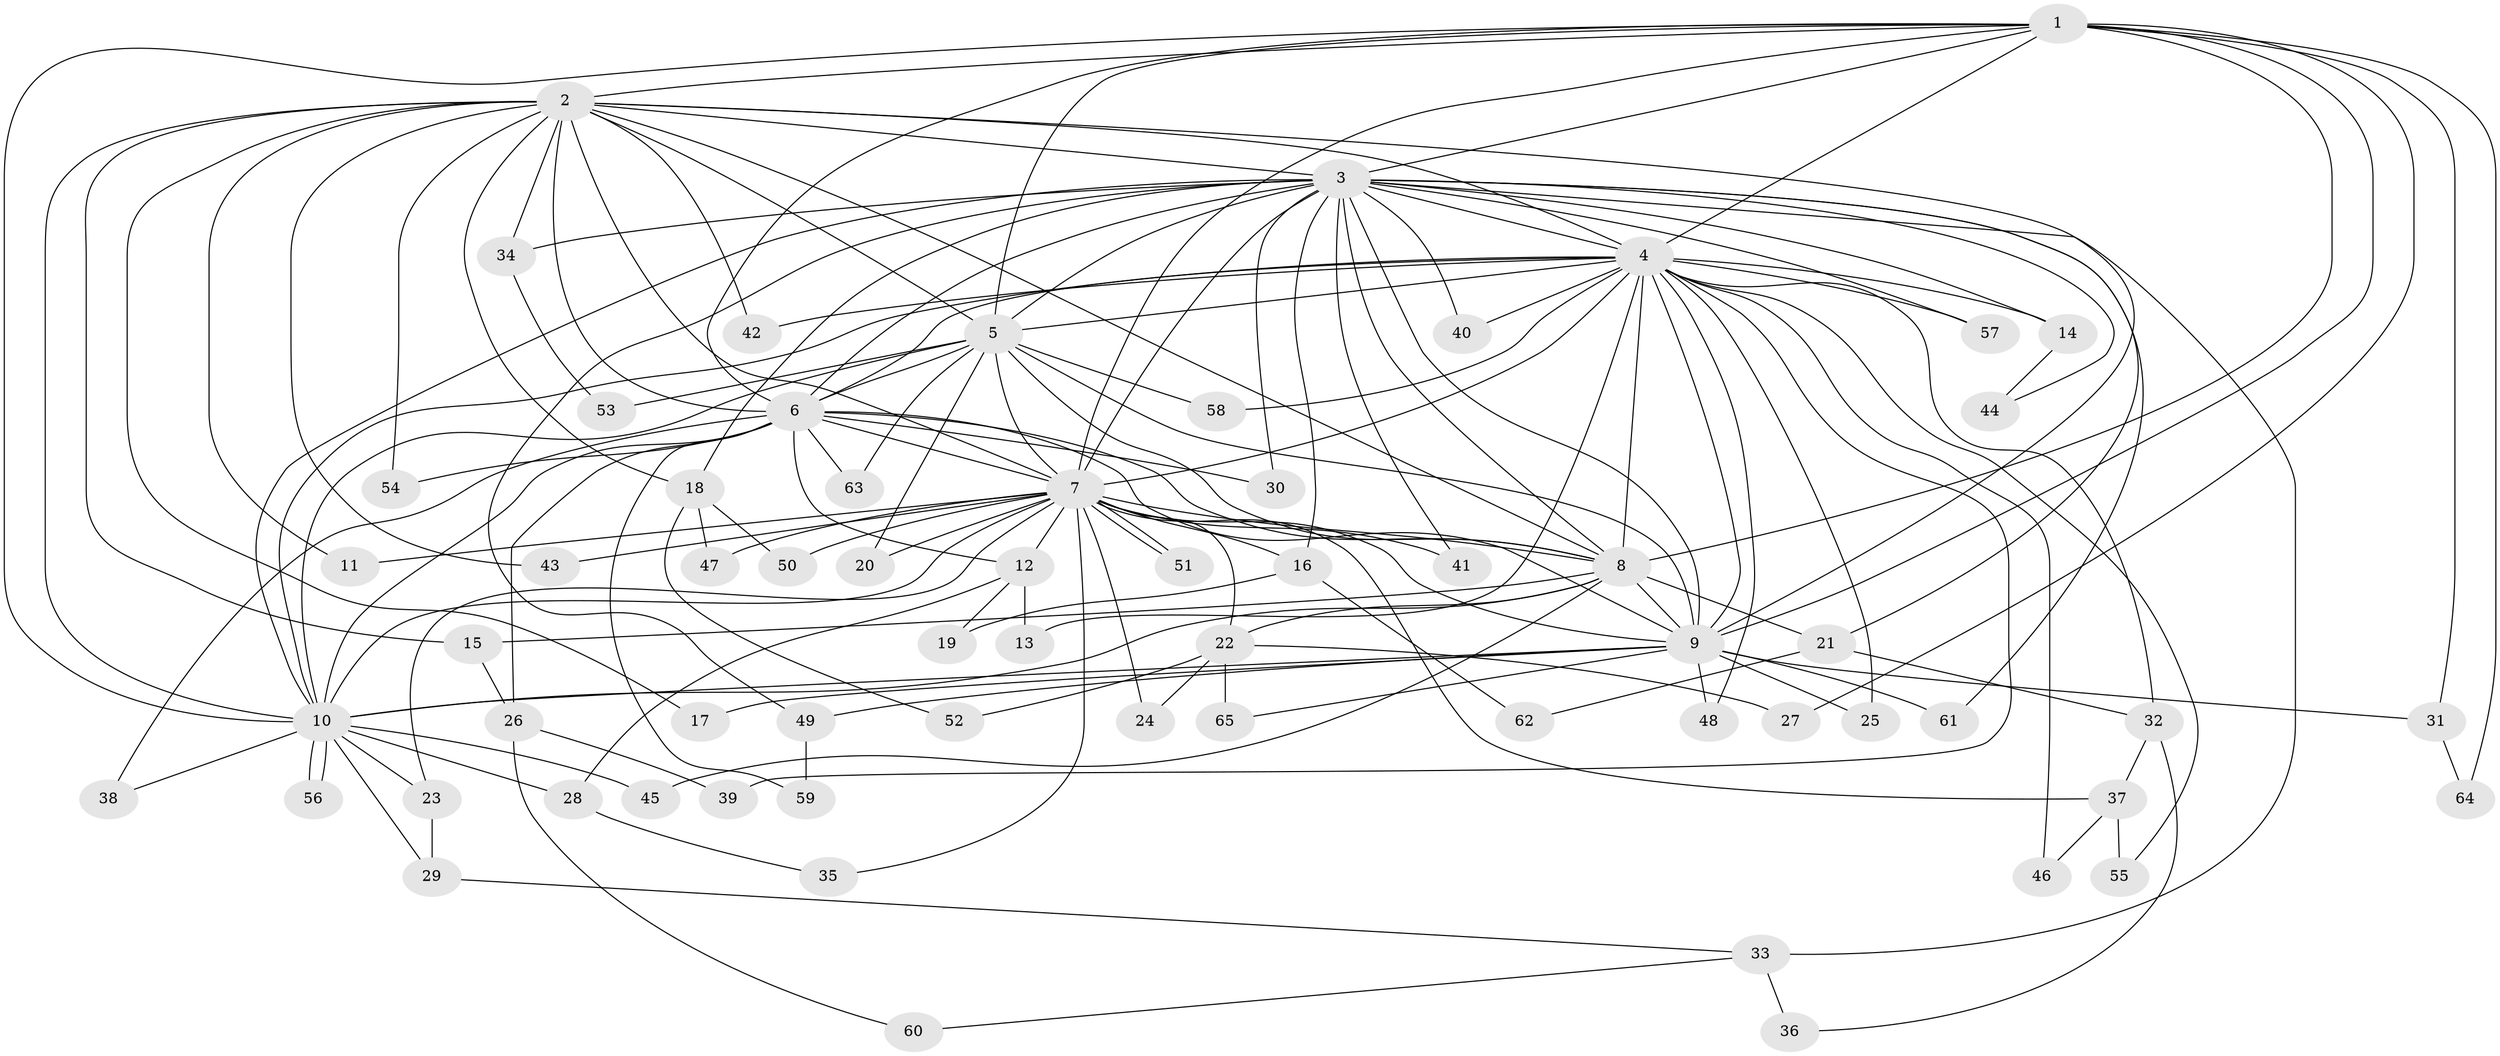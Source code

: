// Generated by graph-tools (version 1.1) at 2025/25/03/09/25 03:25:37]
// undirected, 65 vertices, 155 edges
graph export_dot {
graph [start="1"]
  node [color=gray90,style=filled];
  1;
  2;
  3;
  4;
  5;
  6;
  7;
  8;
  9;
  10;
  11;
  12;
  13;
  14;
  15;
  16;
  17;
  18;
  19;
  20;
  21;
  22;
  23;
  24;
  25;
  26;
  27;
  28;
  29;
  30;
  31;
  32;
  33;
  34;
  35;
  36;
  37;
  38;
  39;
  40;
  41;
  42;
  43;
  44;
  45;
  46;
  47;
  48;
  49;
  50;
  51;
  52;
  53;
  54;
  55;
  56;
  57;
  58;
  59;
  60;
  61;
  62;
  63;
  64;
  65;
  1 -- 2;
  1 -- 3;
  1 -- 4;
  1 -- 5;
  1 -- 6;
  1 -- 7;
  1 -- 8;
  1 -- 9;
  1 -- 10;
  1 -- 27;
  1 -- 31;
  1 -- 64;
  2 -- 3;
  2 -- 4;
  2 -- 5;
  2 -- 6;
  2 -- 7;
  2 -- 8;
  2 -- 9;
  2 -- 10;
  2 -- 11;
  2 -- 15;
  2 -- 17;
  2 -- 18;
  2 -- 34;
  2 -- 42;
  2 -- 43;
  2 -- 54;
  3 -- 4;
  3 -- 5;
  3 -- 6;
  3 -- 7;
  3 -- 8;
  3 -- 9;
  3 -- 10;
  3 -- 14;
  3 -- 16;
  3 -- 18;
  3 -- 21;
  3 -- 30;
  3 -- 33;
  3 -- 34;
  3 -- 40;
  3 -- 41;
  3 -- 44;
  3 -- 49;
  3 -- 57;
  3 -- 61;
  4 -- 5;
  4 -- 6;
  4 -- 7;
  4 -- 8;
  4 -- 9;
  4 -- 10;
  4 -- 13;
  4 -- 14;
  4 -- 25;
  4 -- 32;
  4 -- 39;
  4 -- 40;
  4 -- 42;
  4 -- 46;
  4 -- 48;
  4 -- 55;
  4 -- 57;
  4 -- 58;
  5 -- 6;
  5 -- 7;
  5 -- 8;
  5 -- 9;
  5 -- 10;
  5 -- 20;
  5 -- 53;
  5 -- 58;
  5 -- 63;
  6 -- 7;
  6 -- 8;
  6 -- 9;
  6 -- 10;
  6 -- 12;
  6 -- 26;
  6 -- 30;
  6 -- 38;
  6 -- 54;
  6 -- 59;
  6 -- 63;
  7 -- 8;
  7 -- 9;
  7 -- 10;
  7 -- 11;
  7 -- 12;
  7 -- 16;
  7 -- 20;
  7 -- 22;
  7 -- 23;
  7 -- 24;
  7 -- 35;
  7 -- 37;
  7 -- 41;
  7 -- 43;
  7 -- 47;
  7 -- 50;
  7 -- 51;
  7 -- 51;
  8 -- 9;
  8 -- 10;
  8 -- 15;
  8 -- 21;
  8 -- 22;
  8 -- 45;
  9 -- 10;
  9 -- 17;
  9 -- 25;
  9 -- 31;
  9 -- 48;
  9 -- 49;
  9 -- 61;
  9 -- 65;
  10 -- 23;
  10 -- 28;
  10 -- 29;
  10 -- 38;
  10 -- 45;
  10 -- 56;
  10 -- 56;
  12 -- 13;
  12 -- 19;
  12 -- 28;
  14 -- 44;
  15 -- 26;
  16 -- 19;
  16 -- 62;
  18 -- 47;
  18 -- 50;
  18 -- 52;
  21 -- 32;
  21 -- 62;
  22 -- 24;
  22 -- 27;
  22 -- 52;
  22 -- 65;
  23 -- 29;
  26 -- 39;
  26 -- 60;
  28 -- 35;
  29 -- 33;
  31 -- 64;
  32 -- 36;
  32 -- 37;
  33 -- 36;
  33 -- 60;
  34 -- 53;
  37 -- 46;
  37 -- 55;
  49 -- 59;
}
